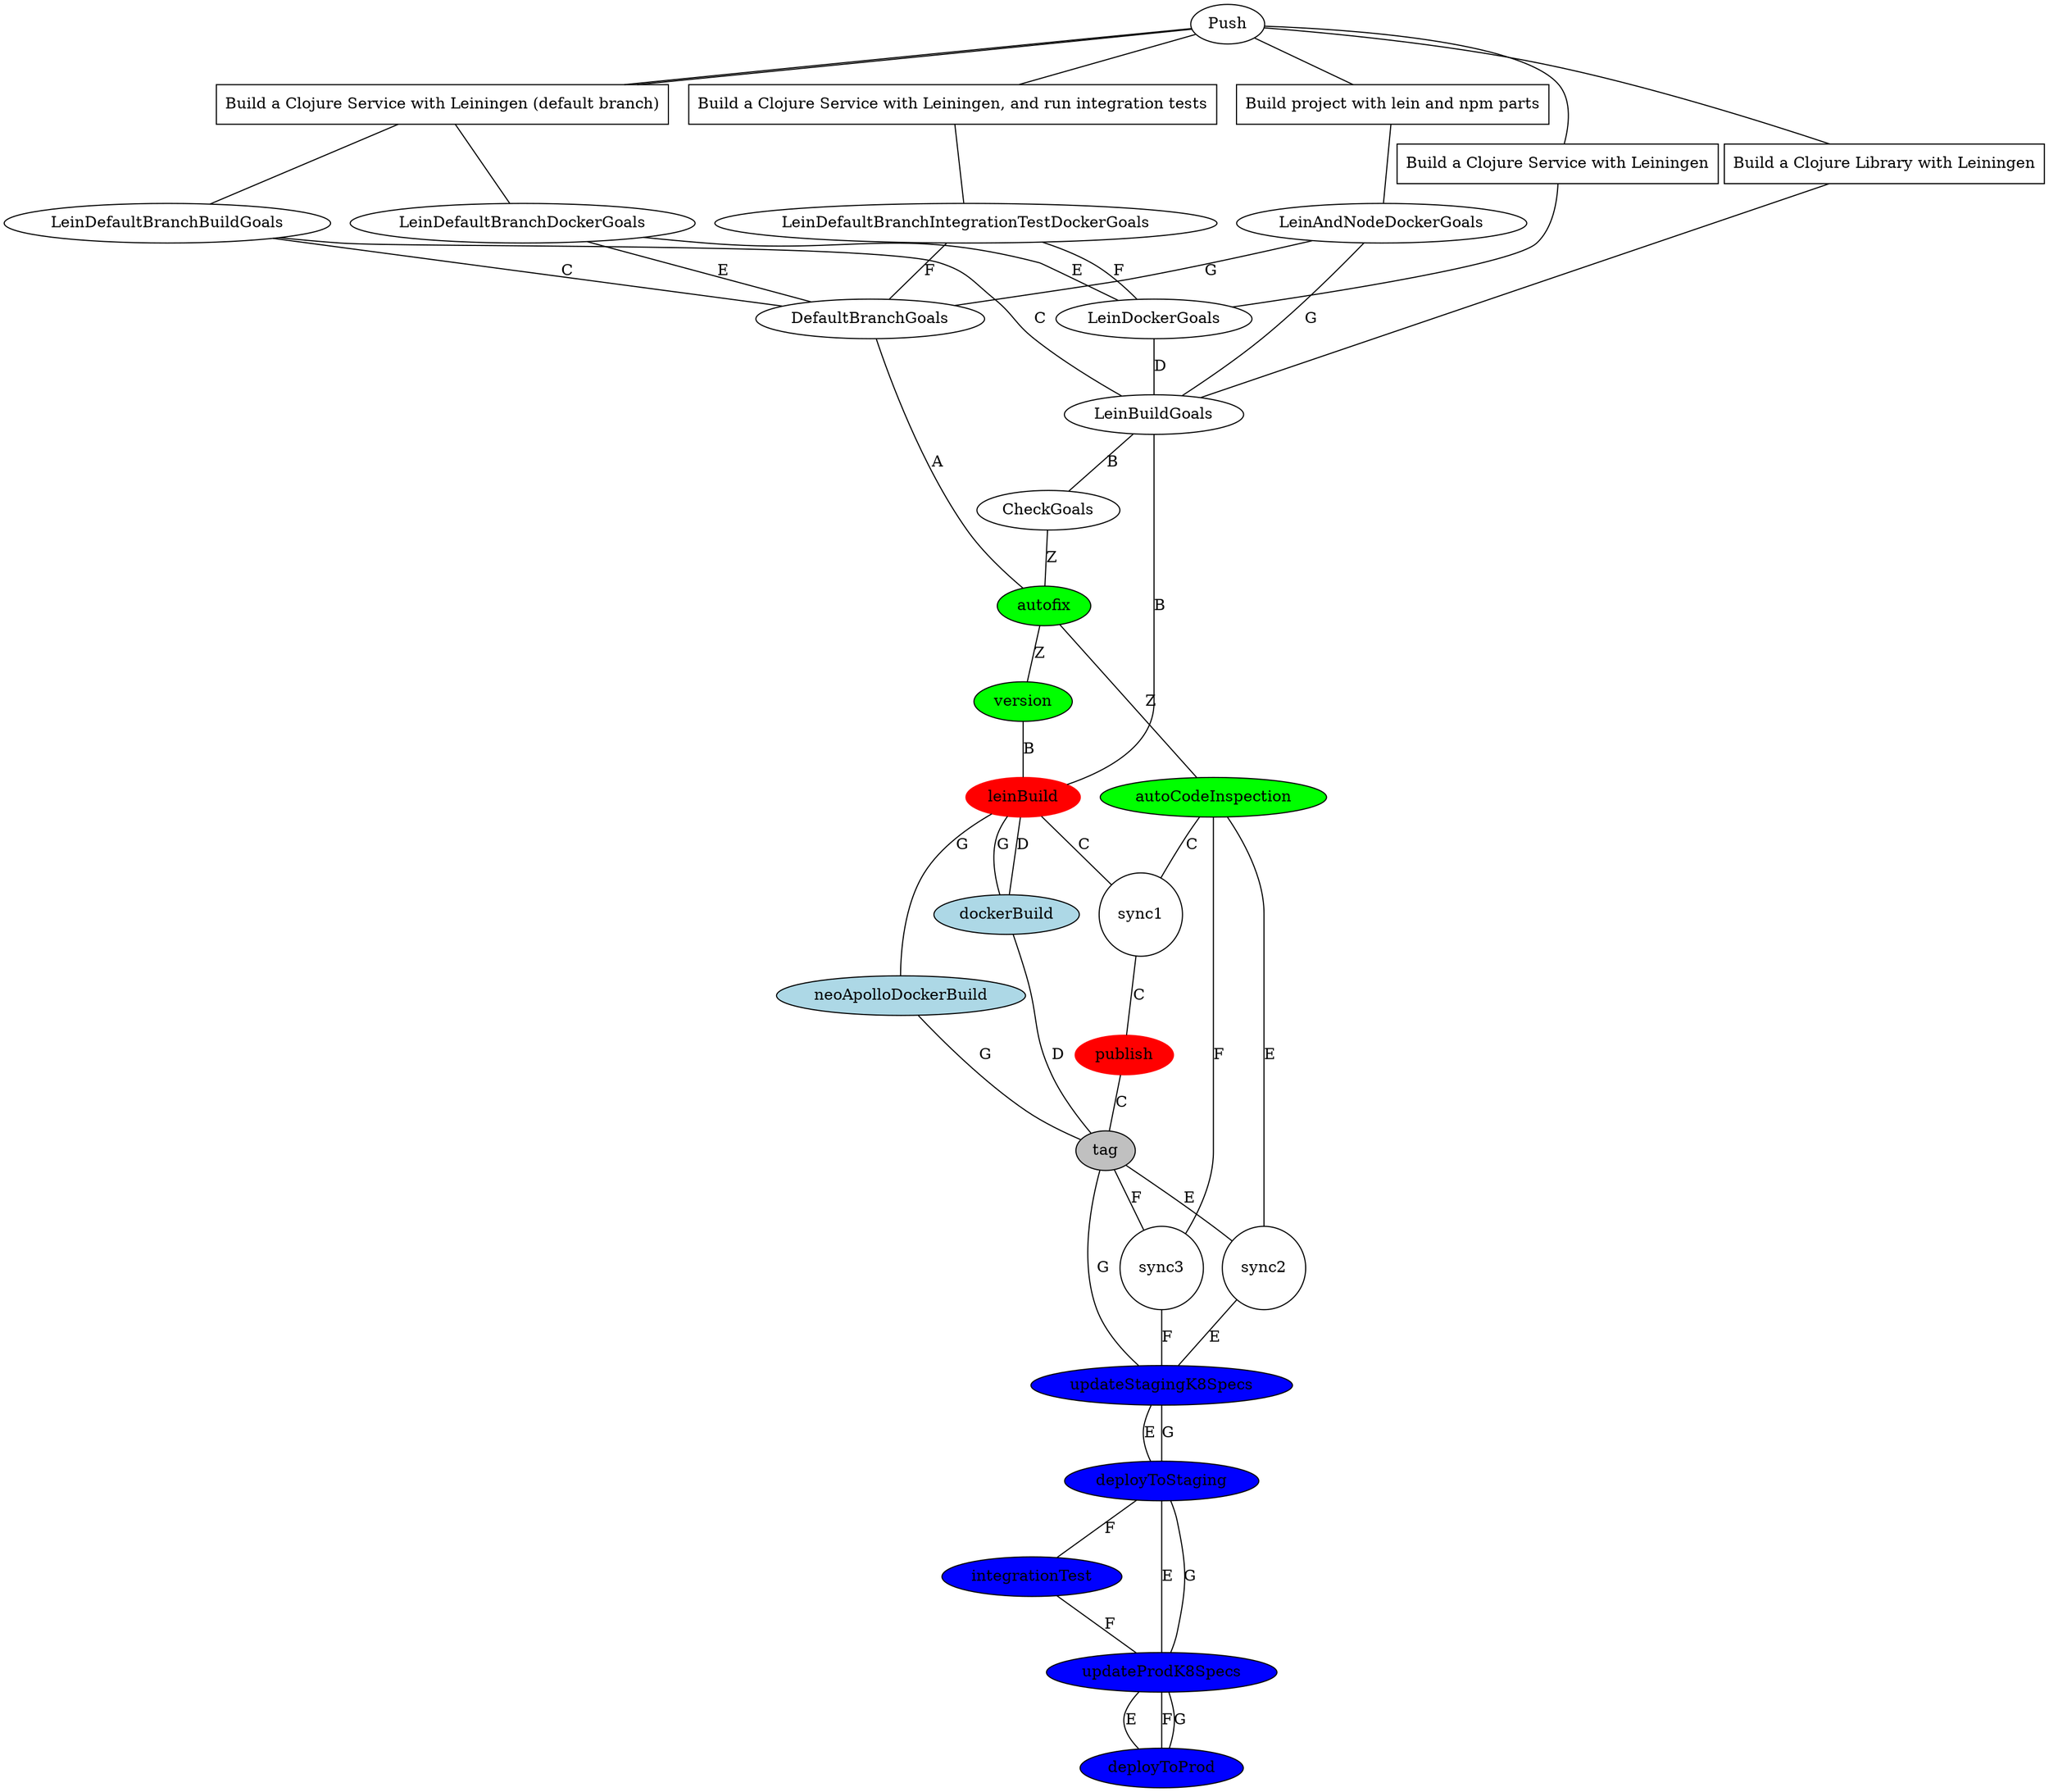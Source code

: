 graph {

    leinBuild [color=red,style=filled]
    publish [color=red,style=filled]
    version [fillcolor="green", style="filled"]
    autofix [fillcolor="green", style="filled"]
    autoCodeInspection [fillcolor=green,style=filled]
    tag [fillcolor=grey,style=filled]

    updateStagingK8Specs [fillcolor=blue,style=filled]
    deployToStaging [fillcolor=blue,style=filled]
    integrationTest [fillcolor=blue,style=filled]
    updateProdK8Specs [fillcolor=blue,style=filled]
    deployToProd [fillcolor=blue,style=filled]
    
    dockerBuild [fillcolor=lightblue,style=filled]
    neoApolloDockerBuild [fillcolor=lightblue,style=filled]

    Push -- "Build project with lein and npm parts"
    Push -- "Build a Clojure Service with Leiningen (default branch)"
    Push -- "Build a Clojure Service with Leiningen, and run integration tests"
    Push -- "Build a Clojure Service with Leiningen"
    Push -- "Build a Clojure Service with Leiningen (default branch)"
    Push -- "Build a Clojure Library with Leiningen"

    "Build project with lein and npm parts" [shape = "rect"]
    "Build a Clojure Service with Leiningen (default branch)" [shape = "rect"]
    "Build a Clojure Service with Leiningen, and run integration tests" [shape = "rect"]
    "Build a Clojure Service with Leiningen" [shape = "rect"]
    "Build a Clojure Service with Leiningen (default branch)" [shape = "rect"]
    "Build a Clojure Library with Leiningen" [shape = "rect"]

    "Build project with lein and npm parts" -- LeinAndNodeDockerGoals
    "Build a Clojure Service with Leiningen (default branch)" -- LeinDefaultBranchDockerGoals
    "Build a Clojure Service with Leiningen, and run integration tests" -- LeinDefaultBranchIntegrationTestDockerGoals
    "Build a Clojure Service with Leiningen" -- LeinDockerGoals
    "Build a Clojure Service with Leiningen (default branch)" -- LeinDefaultBranchBuildGoals
    "Build a Clojure Library with Leiningen" -- LeinBuildGoals

    CheckGoals -- autofix [label="Z"]
    autofix -- version [label="Z"]
    autofix -- autoCodeInspection [label="Z"]
    DefaultBranchGoals -- autofix [label="A"]
    LeinBuildGoals -- CheckGoals [label="B"]
    LeinBuildGoals -- leinBuild [label="B"]
    version -- leinBuild [label="B"]
    LeinDefaultBranchBuildGoals -- DefaultBranchGoals [label="C"]
    LeinDefaultBranchBuildGoals -- LeinBuildGoals [label="C"]
    leinBuild -- sync1 [label="C"]
    autoCodeInspection -- sync1 [label="C"]
    sync1 -- publish [label="C"]
    publish -- tag [label="C"]
    LeinDockerGoals -- LeinBuildGoals [label="D"]
    leinBuild -- dockerBuild [label="D"]
    dockerBuild -- tag [label="D"]
    LeinDefaultBranchDockerGoals -- DefaultBranchGoals [label="E"]
    LeinDefaultBranchDockerGoals -- LeinDockerGoals [label="E"]
    tag -- sync2 [label="E"]
    autoCodeInspection -- sync2 [label="E"]
    sync2 -- updateStagingK8Specs [label="E"]
    updateStagingK8Specs -- deployToStaging [label="E"]
    deployToStaging -- updateProdK8Specs [label="E"]
    updateProdK8Specs -- deployToProd [label="E"]
    LeinDefaultBranchIntegrationTestDockerGoals -- DefaultBranchGoals [label="F"]
    LeinDefaultBranchIntegrationTestDockerGoals -- LeinDockerGoals [label="F"]
    tag -- sync3 [label="F"]
    autoCodeInspection -- sync3 [label="F"]
    sync3 -- updateStagingK8Specs [label="F"]
    deployToStaging -- integrationTest [label="F"]
    integrationTest -- updateProdK8Specs [label="F"]
    updateProdK8Specs -- deployToProd [label="F"]
    LeinAndNodeDockerGoals -- LeinBuildGoals [label="G"]
    LeinAndNodeDockerGoals -- DefaultBranchGoals [label="G"]
    leinBuild -- neoApolloDockerBuild [label="G"]
    leinBuild -- dockerBuild [label="G"]
    neoApolloDockerBuild -- tag [label="G"]
    tag -- updateStagingK8Specs [label="G"]
    updateStagingK8Specs -- deployToStaging [label="G"]
    deployToStaging -- updateProdK8Specs [label="G"]
    updateProdK8Specs -- deployToProd [label="G"]

    sync1 [shape=circle]
    sync2 [shape=circle]
    sync3 [shape=circle]
}